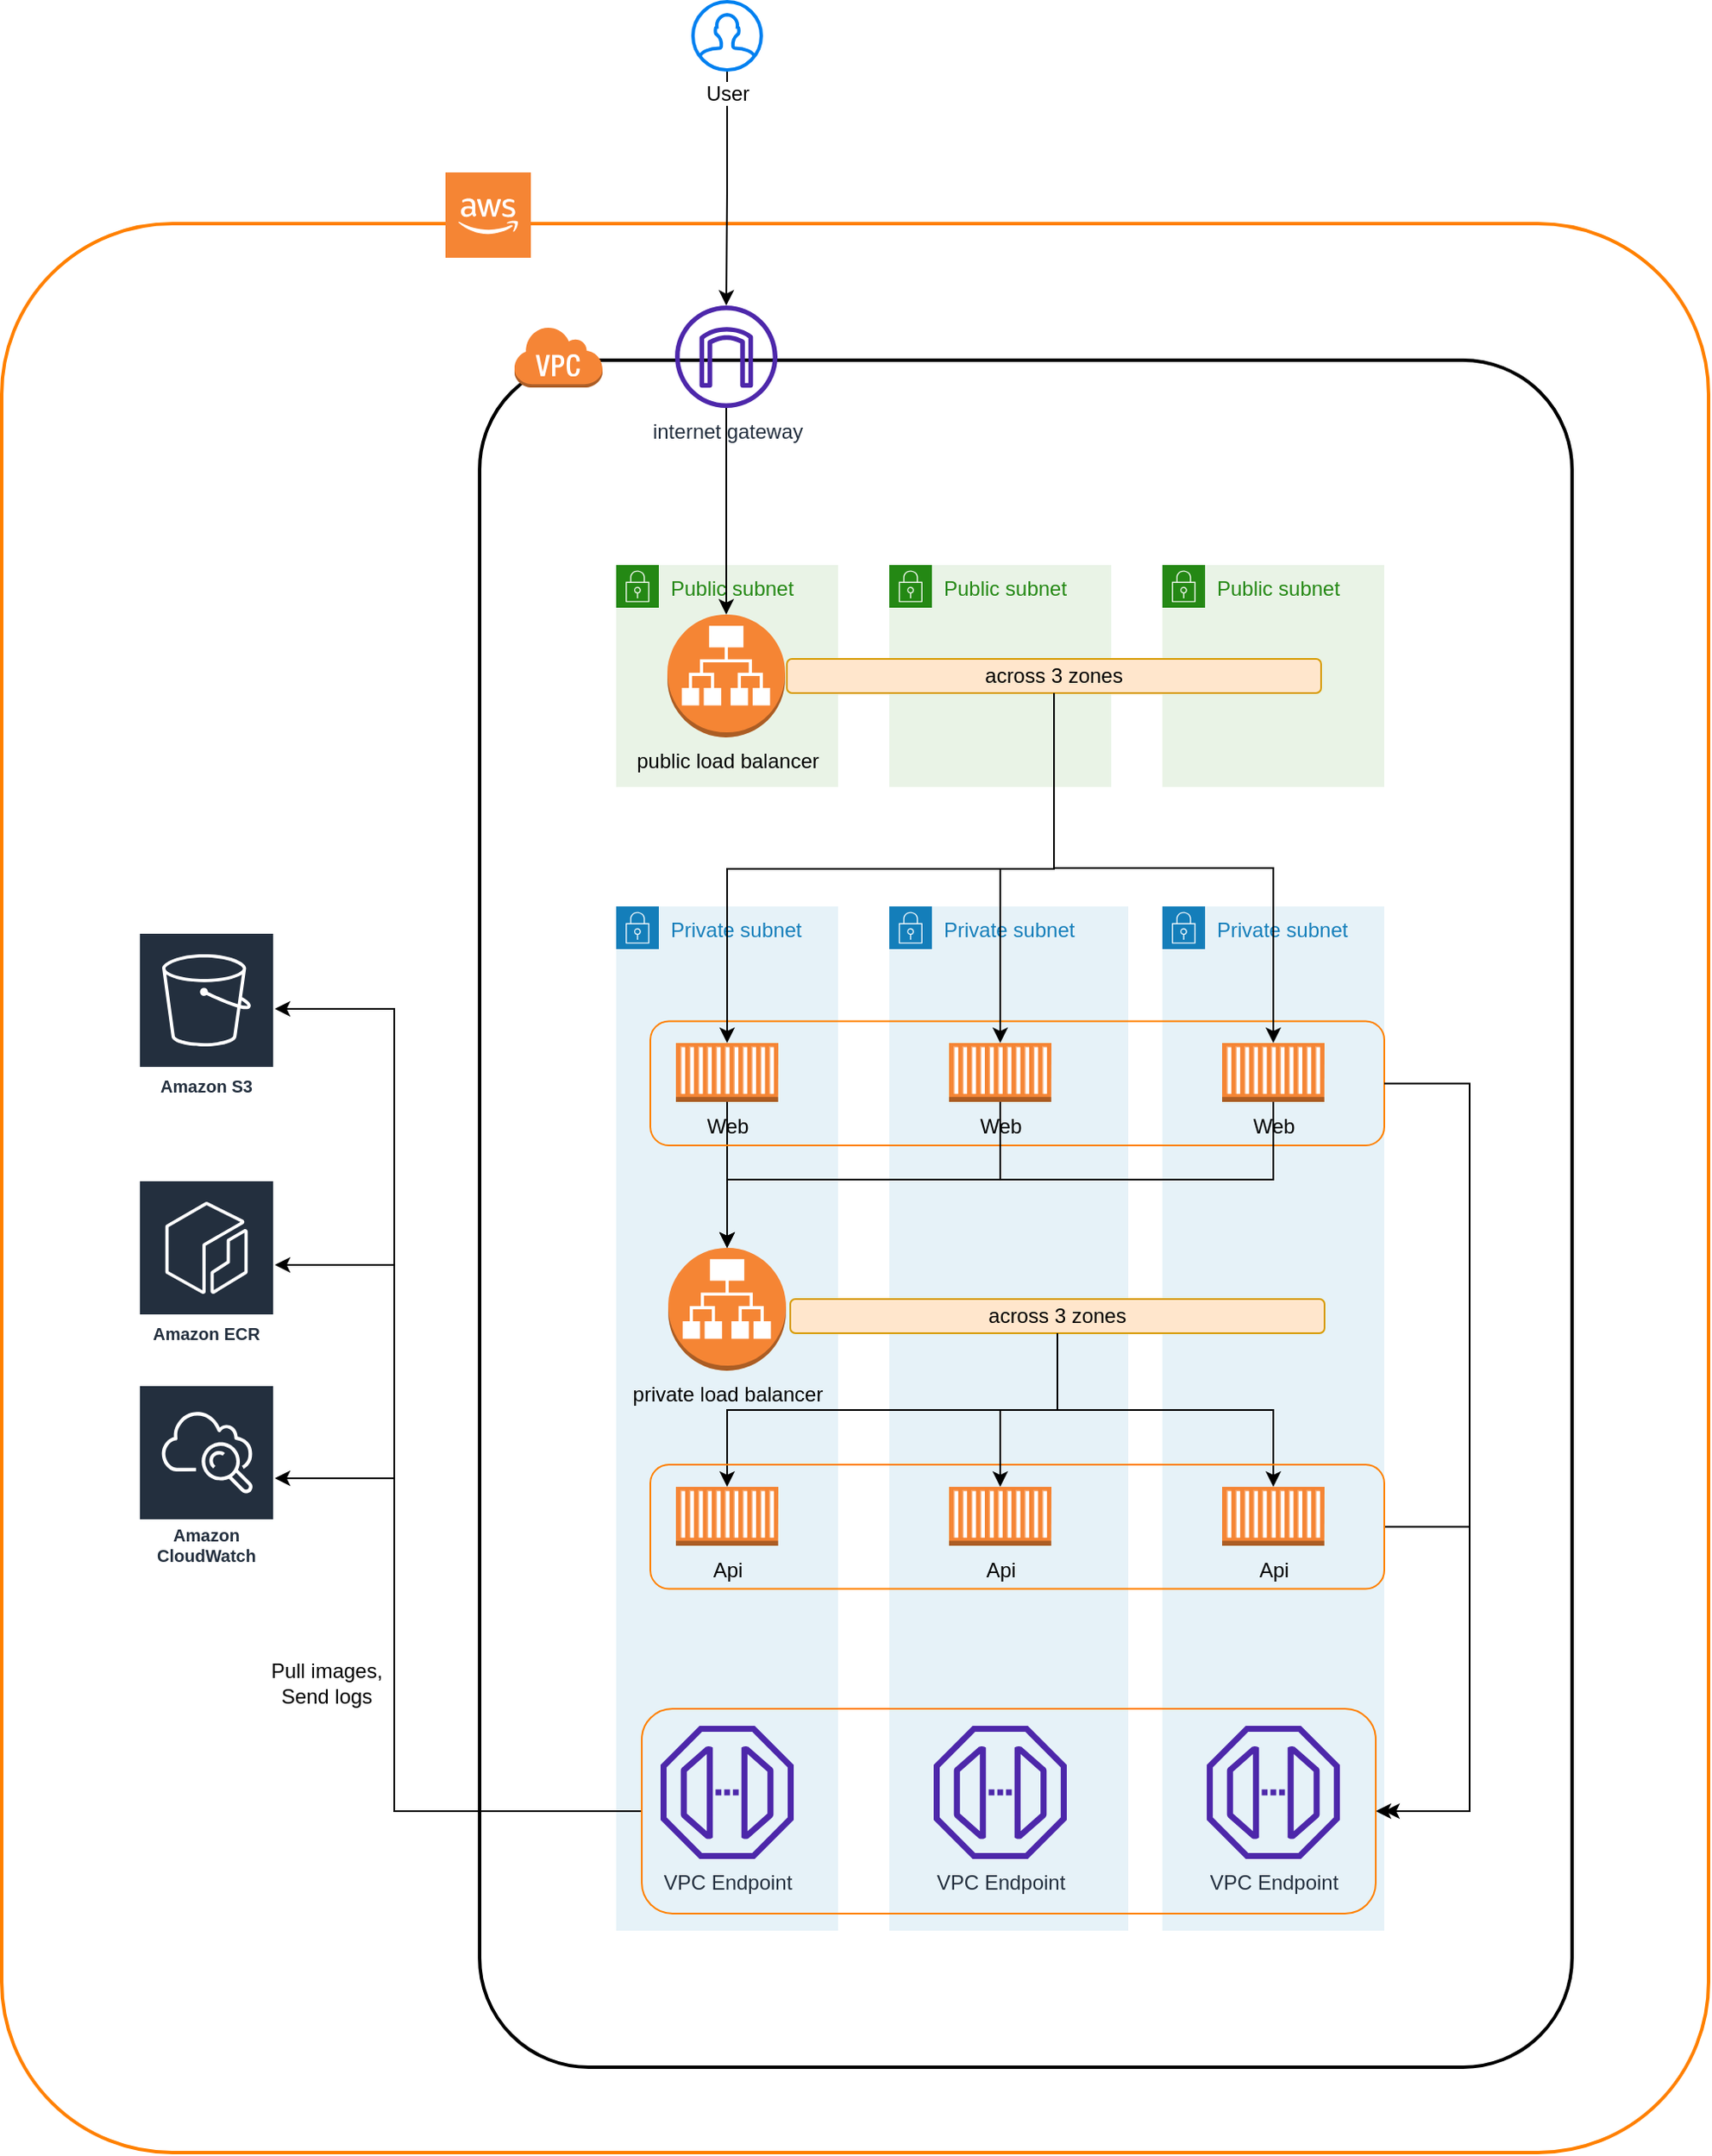 <mxfile version="16.5.1" type="device"><diagram id="GgXV9CeMYW5MwcjiPqSe" name="Page-1"><mxGraphModel dx="4293" dy="2595" grid="1" gridSize="10" guides="1" tooltips="1" connect="1" arrows="1" fold="1" page="1" pageScale="1" pageWidth="827" pageHeight="1169" math="0" shadow="0"><root><mxCell id="0"/><mxCell id="1" parent="0"/><mxCell id="aZoixyhfENnswfOU2_VW-3" value="" style="rounded=1;arcSize=10;dashed=0;fillColor=none;gradientColor=none;strokeWidth=2;strokeColor=#FF8000;" vertex="1" parent="1"><mxGeometry x="-160" y="40" width="1000" height="1130" as="geometry"/></mxCell><mxCell id="aZoixyhfENnswfOU2_VW-1" value="" style="rounded=1;arcSize=10;dashed=0;fillColor=none;gradientColor=none;strokeWidth=2;" vertex="1" parent="1"><mxGeometry x="120" y="120" width="640" height="1000" as="geometry"/></mxCell><mxCell id="aZoixyhfENnswfOU2_VW-9" value="Private subnet" style="points=[[0,0],[0.25,0],[0.5,0],[0.75,0],[1,0],[1,0.25],[1,0.5],[1,0.75],[1,1],[0.75,1],[0.5,1],[0.25,1],[0,1],[0,0.75],[0,0.5],[0,0.25]];outlineConnect=0;gradientColor=none;html=1;whiteSpace=wrap;fontSize=12;fontStyle=0;container=1;pointerEvents=0;collapsible=0;recursiveResize=0;shape=mxgraph.aws4.group;grIcon=mxgraph.aws4.group_security_group;grStroke=0;strokeColor=#147EBA;fillColor=#E6F2F8;verticalAlign=top;align=left;spacingLeft=30;fontColor=#147EBA;dashed=0;" vertex="1" parent="1"><mxGeometry x="520" y="440" width="130" height="600" as="geometry"/></mxCell><mxCell id="aZoixyhfENnswfOU2_VW-19" value="Web" style="outlineConnect=0;dashed=0;verticalLabelPosition=bottom;verticalAlign=top;align=center;html=1;shape=mxgraph.aws3.ec2_compute_container;fillColor=#F58534;gradientColor=none;strokeColor=#FF8000;" vertex="1" parent="aZoixyhfENnswfOU2_VW-9"><mxGeometry x="35" y="80" width="60" height="34.5" as="geometry"/></mxCell><mxCell id="aZoixyhfENnswfOU2_VW-29" value="Api" style="outlineConnect=0;dashed=0;verticalLabelPosition=bottom;verticalAlign=top;align=center;html=1;shape=mxgraph.aws3.ec2_compute_container;fillColor=#F58534;gradientColor=none;strokeColor=#FF8000;" vertex="1" parent="aZoixyhfENnswfOU2_VW-9"><mxGeometry x="35" y="340" width="60" height="34.5" as="geometry"/></mxCell><mxCell id="aZoixyhfENnswfOU2_VW-8" value="Private subnet" style="points=[[0,0],[0.25,0],[0.5,0],[0.75,0],[1,0],[1,0.25],[1,0.5],[1,0.75],[1,1],[0.75,1],[0.5,1],[0.25,1],[0,1],[0,0.75],[0,0.5],[0,0.25]];outlineConnect=0;gradientColor=none;html=1;whiteSpace=wrap;fontSize=12;fontStyle=0;container=1;pointerEvents=0;collapsible=0;recursiveResize=0;shape=mxgraph.aws4.group;grIcon=mxgraph.aws4.group_security_group;grStroke=0;strokeColor=#147EBA;fillColor=#E6F2F8;verticalAlign=top;align=left;spacingLeft=30;fontColor=#147EBA;dashed=0;" vertex="1" parent="1"><mxGeometry x="360" y="440" width="140" height="600" as="geometry"/></mxCell><mxCell id="aZoixyhfENnswfOU2_VW-18" value="Web" style="outlineConnect=0;dashed=0;verticalLabelPosition=bottom;verticalAlign=top;align=center;html=1;shape=mxgraph.aws3.ec2_compute_container;fillColor=#F58534;gradientColor=none;strokeColor=#FF8000;" vertex="1" parent="aZoixyhfENnswfOU2_VW-8"><mxGeometry x="35" y="80" width="60" height="34.5" as="geometry"/></mxCell><mxCell id="aZoixyhfENnswfOU2_VW-28" value="Api" style="outlineConnect=0;dashed=0;verticalLabelPosition=bottom;verticalAlign=top;align=center;html=1;shape=mxgraph.aws3.ec2_compute_container;fillColor=#F58534;gradientColor=none;strokeColor=#FF8000;" vertex="1" parent="aZoixyhfENnswfOU2_VW-8"><mxGeometry x="35" y="340" width="60" height="34.5" as="geometry"/></mxCell><mxCell id="aZoixyhfENnswfOU2_VW-43" value="VPC Endpoint" style="sketch=0;outlineConnect=0;fontColor=#232F3E;gradientColor=none;fillColor=#4D27AA;strokeColor=none;dashed=0;verticalLabelPosition=bottom;verticalAlign=top;align=center;html=1;fontSize=12;fontStyle=0;aspect=fixed;pointerEvents=1;shape=mxgraph.aws4.endpoint;" vertex="1" parent="aZoixyhfENnswfOU2_VW-8"><mxGeometry x="26" y="480" width="78" height="78" as="geometry"/></mxCell><mxCell id="aZoixyhfENnswfOU2_VW-7" value="Private subnet" style="points=[[0,0],[0.25,0],[0.5,0],[0.75,0],[1,0],[1,0.25],[1,0.5],[1,0.75],[1,1],[0.75,1],[0.5,1],[0.25,1],[0,1],[0,0.75],[0,0.5],[0,0.25]];outlineConnect=0;gradientColor=none;html=1;whiteSpace=wrap;fontSize=12;fontStyle=0;container=1;pointerEvents=0;collapsible=0;recursiveResize=0;shape=mxgraph.aws4.group;grIcon=mxgraph.aws4.group_security_group;grStroke=0;strokeColor=#147EBA;fillColor=#E6F2F8;verticalAlign=top;align=left;spacingLeft=30;fontColor=#147EBA;dashed=0;" vertex="1" parent="1"><mxGeometry x="200" y="440" width="130" height="600" as="geometry"/></mxCell><mxCell id="aZoixyhfENnswfOU2_VW-14" value="private load balancer" style="outlineConnect=0;dashed=0;verticalLabelPosition=bottom;verticalAlign=top;align=center;html=1;shape=mxgraph.aws3.application_load_balancer;fillColor=#F58534;gradientColor=none;strokeColor=#FF8000;" vertex="1" parent="aZoixyhfENnswfOU2_VW-7"><mxGeometry x="30.5" y="200" width="69" height="72" as="geometry"/></mxCell><mxCell id="aZoixyhfENnswfOU2_VW-24" style="edgeStyle=orthogonalEdgeStyle;rounded=0;orthogonalLoop=1;jettySize=auto;html=1;entryX=0.5;entryY=0;entryDx=0;entryDy=0;entryPerimeter=0;" edge="1" parent="aZoixyhfENnswfOU2_VW-7" source="aZoixyhfENnswfOU2_VW-17" target="aZoixyhfENnswfOU2_VW-14"><mxGeometry relative="1" as="geometry"/></mxCell><mxCell id="aZoixyhfENnswfOU2_VW-17" value="Web" style="outlineConnect=0;dashed=0;verticalLabelPosition=bottom;verticalAlign=top;align=center;html=1;shape=mxgraph.aws3.ec2_compute_container;fillColor=#F58534;gradientColor=none;strokeColor=#FF8000;" vertex="1" parent="aZoixyhfENnswfOU2_VW-7"><mxGeometry x="35" y="80" width="60" height="34.5" as="geometry"/></mxCell><mxCell id="aZoixyhfENnswfOU2_VW-45" value="" style="rounded=1;whiteSpace=wrap;html=1;strokeColor=#FF8000;fillColor=none;" vertex="1" parent="aZoixyhfENnswfOU2_VW-7"><mxGeometry x="20" y="67.25" width="430" height="72.75" as="geometry"/></mxCell><mxCell id="aZoixyhfENnswfOU2_VW-11" value="Public subnet" style="points=[[0,0],[0.25,0],[0.5,0],[0.75,0],[1,0],[1,0.25],[1,0.5],[1,0.75],[1,1],[0.75,1],[0.5,1],[0.25,1],[0,1],[0,0.75],[0,0.5],[0,0.25]];outlineConnect=0;gradientColor=none;html=1;whiteSpace=wrap;fontSize=12;fontStyle=0;container=1;pointerEvents=0;collapsible=0;recursiveResize=0;shape=mxgraph.aws4.group;grIcon=mxgraph.aws4.group_security_group;grStroke=0;strokeColor=#248814;fillColor=#E9F3E6;verticalAlign=top;align=left;spacingLeft=30;fontColor=#248814;dashed=0;" vertex="1" parent="1"><mxGeometry x="520" y="240" width="130" height="130" as="geometry"/></mxCell><mxCell id="aZoixyhfENnswfOU2_VW-2" value="" style="dashed=0;html=1;shape=mxgraph.aws3.virtual_private_cloud;fillColor=#F58536;gradientColor=none;dashed=0;" vertex="1" parent="1"><mxGeometry x="140" y="100" width="52" height="36" as="geometry"/></mxCell><mxCell id="aZoixyhfENnswfOU2_VW-4" value="" style="outlineConnect=0;dashed=0;verticalLabelPosition=bottom;verticalAlign=top;align=center;html=1;shape=mxgraph.aws3.cloud_2;fillColor=#F58534;gradientColor=none;strokeColor=#FF8000;" vertex="1" parent="1"><mxGeometry x="100" y="10" width="50" height="50" as="geometry"/></mxCell><mxCell id="aZoixyhfENnswfOU2_VW-6" value="Public subnet" style="points=[[0,0],[0.25,0],[0.5,0],[0.75,0],[1,0],[1,0.25],[1,0.5],[1,0.75],[1,1],[0.75,1],[0.5,1],[0.25,1],[0,1],[0,0.75],[0,0.5],[0,0.25]];outlineConnect=0;gradientColor=none;html=1;whiteSpace=wrap;fontSize=12;fontStyle=0;container=1;pointerEvents=0;collapsible=0;recursiveResize=0;shape=mxgraph.aws4.group;grIcon=mxgraph.aws4.group_security_group;grStroke=0;strokeColor=#248814;fillColor=#E9F3E6;verticalAlign=top;align=left;spacingLeft=30;fontColor=#248814;dashed=0;" vertex="1" parent="1"><mxGeometry x="200" y="240" width="130" height="130" as="geometry"/></mxCell><mxCell id="aZoixyhfENnswfOU2_VW-13" value="public load balancer" style="outlineConnect=0;dashed=0;verticalLabelPosition=bottom;verticalAlign=top;align=center;html=1;shape=mxgraph.aws3.application_load_balancer;fillColor=#F58534;gradientColor=none;strokeColor=#FF8000;" vertex="1" parent="aZoixyhfENnswfOU2_VW-6"><mxGeometry x="30" y="29" width="69" height="72" as="geometry"/></mxCell><mxCell id="aZoixyhfENnswfOU2_VW-10" value="Public subnet" style="points=[[0,0],[0.25,0],[0.5,0],[0.75,0],[1,0],[1,0.25],[1,0.5],[1,0.75],[1,1],[0.75,1],[0.5,1],[0.25,1],[0,1],[0,0.75],[0,0.5],[0,0.25]];outlineConnect=0;gradientColor=none;html=1;whiteSpace=wrap;fontSize=12;fontStyle=0;container=1;pointerEvents=0;collapsible=0;recursiveResize=0;shape=mxgraph.aws4.group;grIcon=mxgraph.aws4.group_security_group;grStroke=0;strokeColor=#248814;fillColor=#E9F3E6;verticalAlign=top;align=left;spacingLeft=30;fontColor=#248814;dashed=0;" vertex="1" parent="1"><mxGeometry x="360" y="240" width="130" height="130" as="geometry"/></mxCell><mxCell id="aZoixyhfENnswfOU2_VW-16" value="across 3 zones" style="rounded=1;whiteSpace=wrap;html=1;strokeColor=#d79b00;fillColor=#ffe6cc;" vertex="1" parent="aZoixyhfENnswfOU2_VW-10"><mxGeometry x="-60" y="55" width="313" height="20" as="geometry"/></mxCell><mxCell id="aZoixyhfENnswfOU2_VW-41" style="edgeStyle=orthogonalEdgeStyle;rounded=0;orthogonalLoop=1;jettySize=auto;html=1;" edge="1" parent="1" source="aZoixyhfENnswfOU2_VW-12" target="aZoixyhfENnswfOU2_VW-13"><mxGeometry relative="1" as="geometry"/></mxCell><mxCell id="aZoixyhfENnswfOU2_VW-12" value="internet gateway" style="sketch=0;outlineConnect=0;fontColor=#232F3E;gradientColor=none;fillColor=#4D27AA;strokeColor=none;dashed=0;verticalLabelPosition=bottom;verticalAlign=top;align=center;html=1;fontSize=12;fontStyle=0;aspect=fixed;pointerEvents=1;shape=mxgraph.aws4.internet_gateway;" vertex="1" parent="1"><mxGeometry x="234.5" y="88" width="60" height="60" as="geometry"/></mxCell><mxCell id="aZoixyhfENnswfOU2_VW-21" style="edgeStyle=orthogonalEdgeStyle;rounded=0;orthogonalLoop=1;jettySize=auto;html=1;entryX=0.5;entryY=0;entryDx=0;entryDy=0;entryPerimeter=0;" edge="1" parent="1" source="aZoixyhfENnswfOU2_VW-16" target="aZoixyhfENnswfOU2_VW-18"><mxGeometry relative="1" as="geometry"><Array as="points"><mxPoint x="457" y="418"/><mxPoint x="425" y="418"/></Array></mxGeometry></mxCell><mxCell id="aZoixyhfENnswfOU2_VW-22" style="edgeStyle=orthogonalEdgeStyle;rounded=0;orthogonalLoop=1;jettySize=auto;html=1;exitX=0.5;exitY=1;exitDx=0;exitDy=0;entryX=0.5;entryY=0;entryDx=0;entryDy=0;entryPerimeter=0;" edge="1" parent="1" source="aZoixyhfENnswfOU2_VW-16" target="aZoixyhfENnswfOU2_VW-17"><mxGeometry relative="1" as="geometry"><Array as="points"><mxPoint x="457" y="418"/><mxPoint x="265" y="418"/></Array></mxGeometry></mxCell><mxCell id="aZoixyhfENnswfOU2_VW-23" style="edgeStyle=orthogonalEdgeStyle;rounded=0;orthogonalLoop=1;jettySize=auto;html=1;" edge="1" parent="1" source="aZoixyhfENnswfOU2_VW-16" target="aZoixyhfENnswfOU2_VW-19"><mxGeometry relative="1" as="geometry"/></mxCell><mxCell id="aZoixyhfENnswfOU2_VW-25" style="edgeStyle=orthogonalEdgeStyle;rounded=0;orthogonalLoop=1;jettySize=auto;html=1;entryX=0.5;entryY=0;entryDx=0;entryDy=0;entryPerimeter=0;" edge="1" parent="1" source="aZoixyhfENnswfOU2_VW-18" target="aZoixyhfENnswfOU2_VW-14"><mxGeometry relative="1" as="geometry"><Array as="points"><mxPoint x="425" y="600"/><mxPoint x="265" y="600"/></Array></mxGeometry></mxCell><mxCell id="aZoixyhfENnswfOU2_VW-26" style="edgeStyle=orthogonalEdgeStyle;rounded=0;orthogonalLoop=1;jettySize=auto;html=1;" edge="1" parent="1" source="aZoixyhfENnswfOU2_VW-19" target="aZoixyhfENnswfOU2_VW-14"><mxGeometry relative="1" as="geometry"><Array as="points"><mxPoint x="585" y="600"/><mxPoint x="265" y="600"/></Array></mxGeometry></mxCell><mxCell id="aZoixyhfENnswfOU2_VW-27" value="Api" style="outlineConnect=0;dashed=0;verticalLabelPosition=bottom;verticalAlign=top;align=center;html=1;shape=mxgraph.aws3.ec2_compute_container;fillColor=#F58534;gradientColor=none;strokeColor=#FF8000;" vertex="1" parent="1"><mxGeometry x="235" y="780" width="60" height="34.5" as="geometry"/></mxCell><mxCell id="aZoixyhfENnswfOU2_VW-36" style="edgeStyle=orthogonalEdgeStyle;rounded=0;orthogonalLoop=1;jettySize=auto;html=1;exitX=0.5;exitY=1;exitDx=0;exitDy=0;entryX=0.5;entryY=0;entryDx=0;entryDy=0;entryPerimeter=0;" edge="1" parent="1" source="aZoixyhfENnswfOU2_VW-33" target="aZoixyhfENnswfOU2_VW-27"><mxGeometry relative="1" as="geometry"/></mxCell><mxCell id="aZoixyhfENnswfOU2_VW-38" style="edgeStyle=orthogonalEdgeStyle;rounded=0;orthogonalLoop=1;jettySize=auto;html=1;exitX=0.5;exitY=1;exitDx=0;exitDy=0;entryX=0.5;entryY=0;entryDx=0;entryDy=0;entryPerimeter=0;" edge="1" parent="1" source="aZoixyhfENnswfOU2_VW-33" target="aZoixyhfENnswfOU2_VW-29"><mxGeometry relative="1" as="geometry"/></mxCell><mxCell id="aZoixyhfENnswfOU2_VW-40" style="edgeStyle=orthogonalEdgeStyle;rounded=0;orthogonalLoop=1;jettySize=auto;html=1;" edge="1" parent="1" source="aZoixyhfENnswfOU2_VW-39" target="aZoixyhfENnswfOU2_VW-12"><mxGeometry relative="1" as="geometry"/></mxCell><mxCell id="aZoixyhfENnswfOU2_VW-39" value="User" style="html=1;verticalLabelPosition=bottom;align=center;labelBackgroundColor=#ffffff;verticalAlign=top;strokeWidth=2;strokeColor=#0080F0;shadow=0;dashed=0;shape=mxgraph.ios7.icons.user;" vertex="1" parent="1"><mxGeometry x="245" y="-90" width="40" height="40" as="geometry"/></mxCell><mxCell id="aZoixyhfENnswfOU2_VW-42" value="VPC Endpoint" style="sketch=0;outlineConnect=0;fontColor=#232F3E;gradientColor=none;fillColor=#4D27AA;strokeColor=none;dashed=0;verticalLabelPosition=bottom;verticalAlign=top;align=center;html=1;fontSize=12;fontStyle=0;aspect=fixed;pointerEvents=1;shape=mxgraph.aws4.endpoint;" vertex="1" parent="1"><mxGeometry x="226" y="920" width="78" height="78" as="geometry"/></mxCell><mxCell id="aZoixyhfENnswfOU2_VW-44" value="VPC Endpoint" style="sketch=0;outlineConnect=0;fontColor=#232F3E;gradientColor=none;fillColor=#4D27AA;strokeColor=none;dashed=0;verticalLabelPosition=bottom;verticalAlign=top;align=center;html=1;fontSize=12;fontStyle=0;aspect=fixed;pointerEvents=1;shape=mxgraph.aws4.endpoint;" vertex="1" parent="1"><mxGeometry x="546" y="920" width="78" height="78" as="geometry"/></mxCell><mxCell id="aZoixyhfENnswfOU2_VW-51" style="edgeStyle=orthogonalEdgeStyle;rounded=0;orthogonalLoop=1;jettySize=auto;html=1;exitX=1;exitY=0.5;exitDx=0;exitDy=0;entryX=1;entryY=0.5;entryDx=0;entryDy=0;" edge="1" parent="1" source="aZoixyhfENnswfOU2_VW-47" target="aZoixyhfENnswfOU2_VW-50"><mxGeometry relative="1" as="geometry"><Array as="points"><mxPoint x="700" y="803"/><mxPoint x="700" y="970"/></Array></mxGeometry></mxCell><mxCell id="aZoixyhfENnswfOU2_VW-47" value="" style="rounded=1;whiteSpace=wrap;html=1;strokeColor=#FF8000;fillColor=none;" vertex="1" parent="1"><mxGeometry x="220" y="767" width="430" height="72.75" as="geometry"/></mxCell><mxCell id="aZoixyhfENnswfOU2_VW-56" style="edgeStyle=orthogonalEdgeStyle;rounded=0;orthogonalLoop=1;jettySize=auto;html=1;" edge="1" parent="1" source="aZoixyhfENnswfOU2_VW-50" target="aZoixyhfENnswfOU2_VW-53"><mxGeometry relative="1" as="geometry"><Array as="points"><mxPoint x="70" y="970"/><mxPoint x="70" y="500"/></Array></mxGeometry></mxCell><mxCell id="aZoixyhfENnswfOU2_VW-57" style="edgeStyle=orthogonalEdgeStyle;rounded=0;orthogonalLoop=1;jettySize=auto;html=1;exitX=0;exitY=0.5;exitDx=0;exitDy=0;" edge="1" parent="1" source="aZoixyhfENnswfOU2_VW-50" target="aZoixyhfENnswfOU2_VW-54"><mxGeometry relative="1" as="geometry"><Array as="points"><mxPoint x="70" y="970"/><mxPoint x="70" y="650"/></Array></mxGeometry></mxCell><mxCell id="aZoixyhfENnswfOU2_VW-58" style="edgeStyle=orthogonalEdgeStyle;rounded=0;orthogonalLoop=1;jettySize=auto;html=1;" edge="1" parent="1" source="aZoixyhfENnswfOU2_VW-50" target="aZoixyhfENnswfOU2_VW-55"><mxGeometry relative="1" as="geometry"><Array as="points"><mxPoint x="70" y="970"/><mxPoint x="70" y="775"/></Array></mxGeometry></mxCell><mxCell id="aZoixyhfENnswfOU2_VW-50" value="" style="rounded=1;whiteSpace=wrap;html=1;strokeColor=#FF8000;fillColor=none;" vertex="1" parent="1"><mxGeometry x="215" y="910" width="430" height="120" as="geometry"/></mxCell><mxCell id="aZoixyhfENnswfOU2_VW-52" style="edgeStyle=orthogonalEdgeStyle;rounded=0;orthogonalLoop=1;jettySize=auto;html=1;" edge="1" parent="1" source="aZoixyhfENnswfOU2_VW-45"><mxGeometry relative="1" as="geometry"><mxPoint x="650" y="970" as="targetPoint"/><Array as="points"><mxPoint x="700" y="544"/><mxPoint x="700" y="970"/></Array></mxGeometry></mxCell><mxCell id="aZoixyhfENnswfOU2_VW-53" value="Amazon S3" style="sketch=0;outlineConnect=0;fontColor=#232F3E;gradientColor=none;strokeColor=#ffffff;fillColor=#232F3E;dashed=0;verticalLabelPosition=middle;verticalAlign=bottom;align=center;html=1;whiteSpace=wrap;fontSize=10;fontStyle=1;spacing=3;shape=mxgraph.aws4.productIcon;prIcon=mxgraph.aws4.s3;" vertex="1" parent="1"><mxGeometry x="-80" y="455" width="80" height="100" as="geometry"/></mxCell><mxCell id="aZoixyhfENnswfOU2_VW-54" value="Amazon ECR" style="sketch=0;outlineConnect=0;fontColor=#232F3E;gradientColor=none;strokeColor=#ffffff;fillColor=#232F3E;dashed=0;verticalLabelPosition=middle;verticalAlign=bottom;align=center;html=1;whiteSpace=wrap;fontSize=10;fontStyle=1;spacing=3;shape=mxgraph.aws4.productIcon;prIcon=mxgraph.aws4.ecr;" vertex="1" parent="1"><mxGeometry x="-80" y="600" width="80" height="100" as="geometry"/></mxCell><mxCell id="aZoixyhfENnswfOU2_VW-55" value="Amazon CloudWatch" style="sketch=0;outlineConnect=0;fontColor=#232F3E;gradientColor=none;strokeColor=#ffffff;fillColor=#232F3E;dashed=0;verticalLabelPosition=middle;verticalAlign=bottom;align=center;html=1;whiteSpace=wrap;fontSize=10;fontStyle=1;spacing=3;shape=mxgraph.aws4.productIcon;prIcon=mxgraph.aws4.cloudwatch;" vertex="1" parent="1"><mxGeometry x="-80" y="720" width="80" height="110" as="geometry"/></mxCell><mxCell id="aZoixyhfENnswfOU2_VW-33" value="across 3 zones" style="rounded=1;whiteSpace=wrap;html=1;strokeColor=#d79b00;fillColor=#ffe6cc;" vertex="1" parent="1"><mxGeometry x="302" y="670" width="313" height="20" as="geometry"/></mxCell><mxCell id="aZoixyhfENnswfOU2_VW-35" style="edgeStyle=orthogonalEdgeStyle;rounded=0;orthogonalLoop=1;jettySize=auto;html=1;entryX=0.5;entryY=0;entryDx=0;entryDy=0;entryPerimeter=0;" edge="1" parent="1" source="aZoixyhfENnswfOU2_VW-33" target="aZoixyhfENnswfOU2_VW-28"><mxGeometry relative="1" as="geometry"/></mxCell><mxCell id="aZoixyhfENnswfOU2_VW-59" value="Pull images,&lt;br&gt;Send logs" style="text;html=1;align=center;verticalAlign=middle;resizable=0;points=[];autosize=1;strokeColor=none;fillColor=none;" vertex="1" parent="1"><mxGeometry x="-10" y="880" width="80" height="30" as="geometry"/></mxCell></root></mxGraphModel></diagram></mxfile>